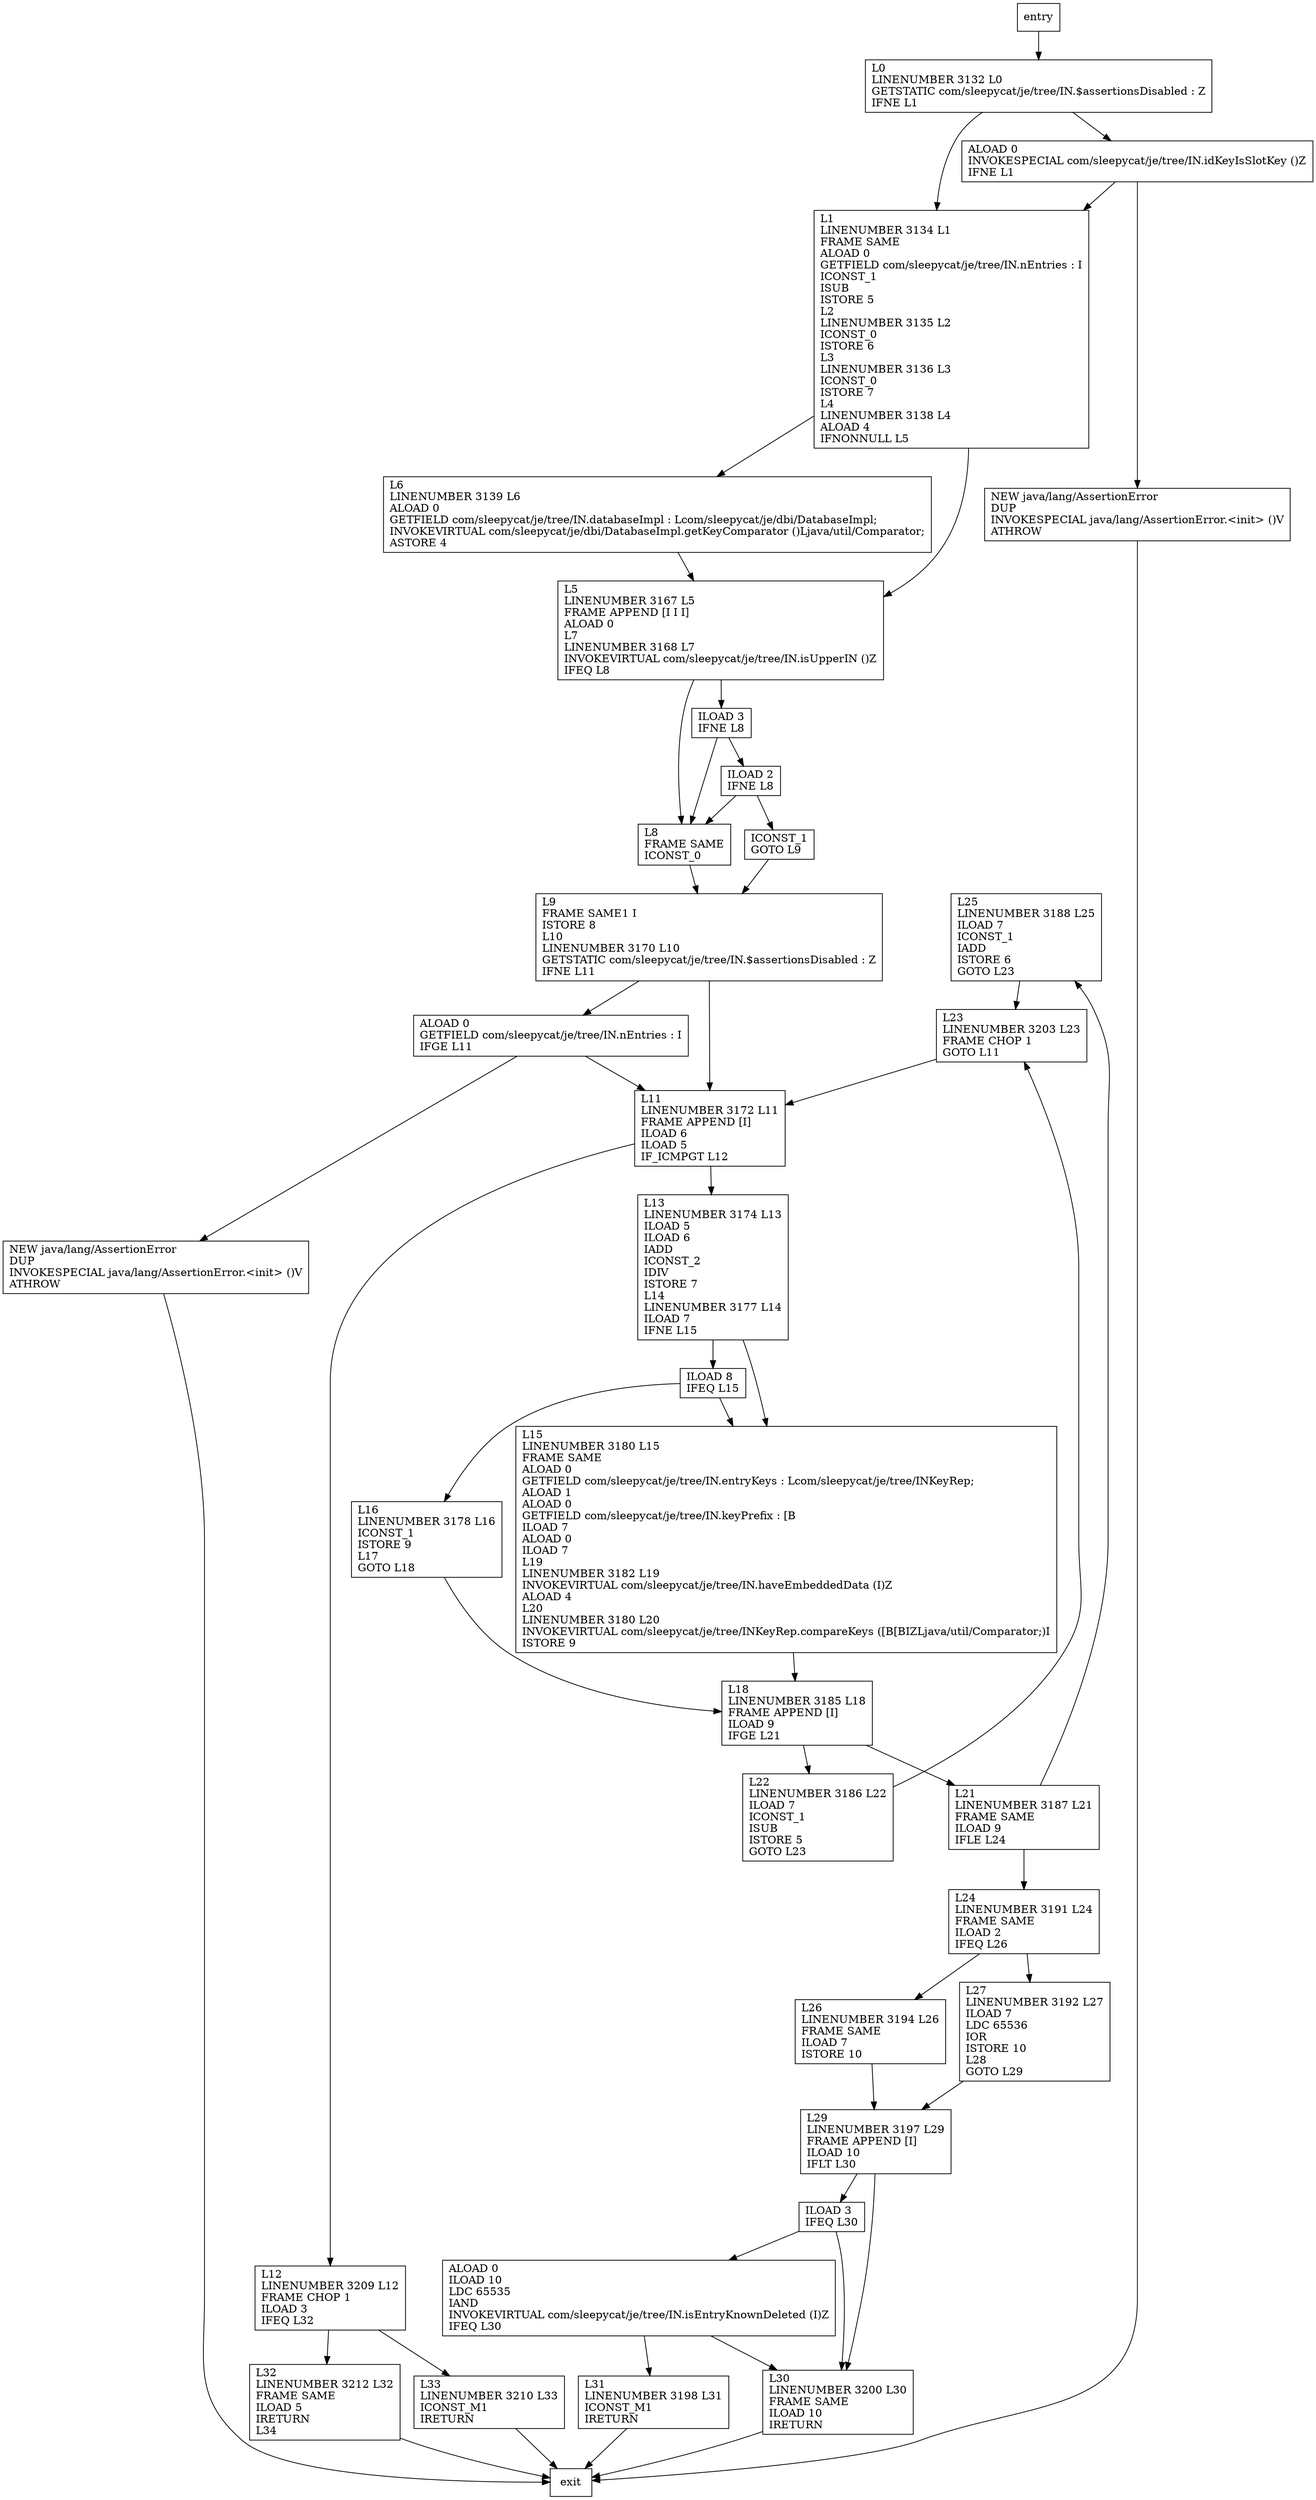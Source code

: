 digraph findEntry {
node [shape=record];
834348675 [label="L25\lLINENUMBER 3188 L25\lILOAD 7\lICONST_1\lIADD\lISTORE 6\lGOTO L23\l"];
473190224 [label="L27\lLINENUMBER 3192 L27\lILOAD 7\lLDC 65536\lIOR\lISTORE 10\lL28\lGOTO L29\l"];
537564327 [label="L11\lLINENUMBER 3172 L11\lFRAME APPEND [I]\lILOAD 6\lILOAD 5\lIF_ICMPGT L12\l"];
2003665234 [label="L32\lLINENUMBER 3212 L32\lFRAME SAME\lILOAD 5\lIRETURN\lL34\l"];
1272987626 [label="ILOAD 2\lIFNE L8\l"];
883726163 [label="L23\lLINENUMBER 3203 L23\lFRAME CHOP 1\lGOTO L11\l"];
946782242 [label="L6\lLINENUMBER 3139 L6\lALOAD 0\lGETFIELD com/sleepycat/je/tree/IN.databaseImpl : Lcom/sleepycat/je/dbi/DatabaseImpl;\lINVOKEVIRTUAL com/sleepycat/je/dbi/DatabaseImpl.getKeyComparator ()Ljava/util/Comparator;\lASTORE 4\l"];
956074430 [label="L1\lLINENUMBER 3134 L1\lFRAME SAME\lALOAD 0\lGETFIELD com/sleepycat/je/tree/IN.nEntries : I\lICONST_1\lISUB\lISTORE 5\lL2\lLINENUMBER 3135 L2\lICONST_0\lISTORE 6\lL3\lLINENUMBER 3136 L3\lICONST_0\lISTORE 7\lL4\lLINENUMBER 3138 L4\lALOAD 4\lIFNONNULL L5\l"];
478723407 [label="ILOAD 3\lIFEQ L30\l"];
1686307957 [label="L5\lLINENUMBER 3167 L5\lFRAME APPEND [I I I]\lALOAD 0\lL7\lLINENUMBER 3168 L7\lINVOKEVIRTUAL com/sleepycat/je/tree/IN.isUpperIN ()Z\lIFEQ L8\l"];
1551676388 [label="L8\lFRAME SAME\lICONST_0\l"];
578305857 [label="ALOAD 0\lILOAD 10\lLDC 65535\lIAND\lINVOKEVIRTUAL com/sleepycat/je/tree/IN.isEntryKnownDeleted (I)Z\lIFEQ L30\l"];
777402421 [label="L33\lLINENUMBER 3210 L33\lICONST_M1\lIRETURN\l"];
1922193893 [label="L31\lLINENUMBER 3198 L31\lICONST_M1\lIRETURN\l"];
274693769 [label="NEW java/lang/AssertionError\lDUP\lINVOKESPECIAL java/lang/AssertionError.\<init\> ()V\lATHROW\l"];
70198125 [label="L22\lLINENUMBER 3186 L22\lILOAD 7\lICONST_1\lISUB\lISTORE 5\lGOTO L23\l"];
1290948498 [label="L26\lLINENUMBER 3194 L26\lFRAME SAME\lILOAD 7\lISTORE 10\l"];
1253884240 [label="L12\lLINENUMBER 3209 L12\lFRAME CHOP 1\lILOAD 3\lIFEQ L32\l"];
1113121865 [label="L30\lLINENUMBER 3200 L30\lFRAME SAME\lILOAD 10\lIRETURN\l"];
728163635 [label="L15\lLINENUMBER 3180 L15\lFRAME SAME\lALOAD 0\lGETFIELD com/sleepycat/je/tree/IN.entryKeys : Lcom/sleepycat/je/tree/INKeyRep;\lALOAD 1\lALOAD 0\lGETFIELD com/sleepycat/je/tree/IN.keyPrefix : [B\lILOAD 7\lALOAD 0\lILOAD 7\lL19\lLINENUMBER 3182 L19\lINVOKEVIRTUAL com/sleepycat/je/tree/IN.haveEmbeddedData (I)Z\lALOAD 4\lL20\lLINENUMBER 3180 L20\lINVOKEVIRTUAL com/sleepycat/je/tree/INKeyRep.compareKeys ([B[BIZLjava/util/Comparator;)I\lISTORE 9\l"];
1326488015 [label="ILOAD 8\lIFEQ L15\l"];
96569700 [label="ICONST_1\lGOTO L9\l"];
783483348 [label="L24\lLINENUMBER 3191 L24\lFRAME SAME\lILOAD 2\lIFEQ L26\l"];
1784674665 [label="ALOAD 0\lGETFIELD com/sleepycat/je/tree/IN.nEntries : I\lIFGE L11\l"];
926692820 [label="ILOAD 3\lIFNE L8\l"];
1008466347 [label="L9\lFRAME SAME1 I\lISTORE 8\lL10\lLINENUMBER 3170 L10\lGETSTATIC com/sleepycat/je/tree/IN.$assertionsDisabled : Z\lIFNE L11\l"];
696886123 [label="NEW java/lang/AssertionError\lDUP\lINVOKESPECIAL java/lang/AssertionError.\<init\> ()V\lATHROW\l"];
1005185063 [label="L0\lLINENUMBER 3132 L0\lGETSTATIC com/sleepycat/je/tree/IN.$assertionsDisabled : Z\lIFNE L1\l"];
1407794583 [label="L18\lLINENUMBER 3185 L18\lFRAME APPEND [I]\lILOAD 9\lIFGE L21\l"];
1118095945 [label="ALOAD 0\lINVOKESPECIAL com/sleepycat/je/tree/IN.idKeyIsSlotKey ()Z\lIFNE L1\l"];
717181091 [label="L29\lLINENUMBER 3197 L29\lFRAME APPEND [I]\lILOAD 10\lIFLT L30\l"];
1329202596 [label="L21\lLINENUMBER 3187 L21\lFRAME SAME\lILOAD 9\lIFLE L24\l"];
1661626172 [label="L16\lLINENUMBER 3178 L16\lICONST_1\lISTORE 9\lL17\lGOTO L18\l"];
1597894111 [label="L13\lLINENUMBER 3174 L13\lILOAD 5\lILOAD 6\lIADD\lICONST_2\lIDIV\lISTORE 7\lL14\lLINENUMBER 3177 L14\lILOAD 7\lIFNE L15\l"];
entry;
exit;
834348675 -> 883726163
473190224 -> 717181091
537564327 -> 1253884240
537564327 -> 1597894111
2003665234 -> exit
1272987626 -> 1551676388
1272987626 -> 96569700
883726163 -> 537564327
946782242 -> 1686307957
956074430 -> 1686307957
956074430 -> 946782242
478723407 -> 578305857
478723407 -> 1113121865
1686307957 -> 1551676388
1686307957 -> 926692820
1551676388 -> 1008466347
578305857 -> 1922193893
578305857 -> 1113121865
777402421 -> exit
1922193893 -> exit
274693769 -> exit
70198125 -> 883726163
1290948498 -> 717181091
1253884240 -> 2003665234
1253884240 -> 777402421
1113121865 -> exit
728163635 -> 1407794583
1326488015 -> 1661626172
1326488015 -> 728163635
96569700 -> 1008466347
783483348 -> 473190224
783483348 -> 1290948498
1784674665 -> 537564327
1784674665 -> 696886123
926692820 -> 1551676388
926692820 -> 1272987626
1008466347 -> 537564327
1008466347 -> 1784674665
696886123 -> exit
entry -> 1005185063
1005185063 -> 1118095945
1005185063 -> 956074430
1407794583 -> 1329202596
1407794583 -> 70198125
1118095945 -> 274693769
1118095945 -> 956074430
717181091 -> 1113121865
717181091 -> 478723407
1329202596 -> 834348675
1329202596 -> 783483348
1661626172 -> 1407794583
1597894111 -> 1326488015
1597894111 -> 728163635
}
